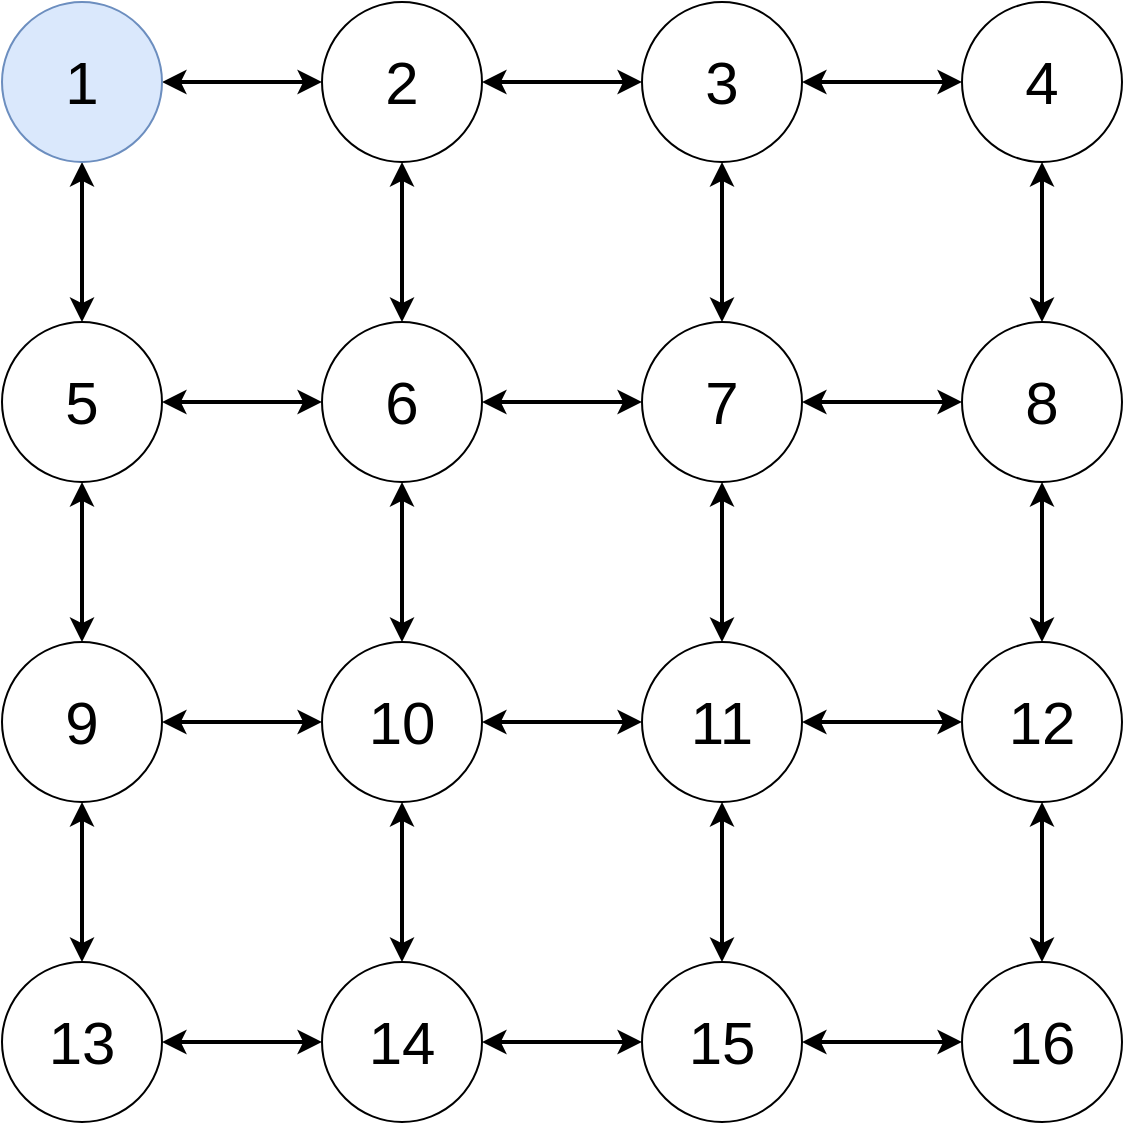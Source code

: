 <mxfile version="19.0.3" type="device"><diagram id="3oUQJIse2W40-PFRRlnk" name="Page-1"><mxGraphModel dx="1186" dy="765" grid="1" gridSize="10" guides="1" tooltips="1" connect="1" arrows="1" fold="1" page="0" pageScale="1" pageWidth="850" pageHeight="1100" math="0" shadow="0"><root><mxCell id="0"/><mxCell id="1" parent="0"/><mxCell id="aY4kjllALJqmGo_ze0eg-17" style="edgeStyle=orthogonalEdgeStyle;rounded=0;orthogonalLoop=1;jettySize=auto;html=1;exitX=1;exitY=0.5;exitDx=0;exitDy=0;entryX=0;entryY=0.5;entryDx=0;entryDy=0;strokeWidth=2;startArrow=classic;startFill=1;fontSize=30;" edge="1" parent="1" source="aY4kjllALJqmGo_ze0eg-1" target="aY4kjllALJqmGo_ze0eg-2"><mxGeometry relative="1" as="geometry"/></mxCell><mxCell id="aY4kjllALJqmGo_ze0eg-20" style="edgeStyle=orthogonalEdgeStyle;rounded=0;orthogonalLoop=1;jettySize=auto;html=1;exitX=0.5;exitY=1;exitDx=0;exitDy=0;entryX=0.5;entryY=0;entryDx=0;entryDy=0;strokeWidth=2;startArrow=classic;startFill=1;fontSize=30;" edge="1" parent="1" source="aY4kjllALJqmGo_ze0eg-1" target="aY4kjllALJqmGo_ze0eg-5"><mxGeometry relative="1" as="geometry"/></mxCell><mxCell id="aY4kjllALJqmGo_ze0eg-1" value="1" style="ellipse;whiteSpace=wrap;html=1;aspect=fixed;fontSize=30;fillColor=#dae8fc;strokeColor=#6c8ebf;" vertex="1" parent="1"><mxGeometry x="280" y="240" width="80" height="80" as="geometry"/></mxCell><mxCell id="aY4kjllALJqmGo_ze0eg-18" style="edgeStyle=orthogonalEdgeStyle;rounded=0;orthogonalLoop=1;jettySize=auto;html=1;exitX=1;exitY=0.5;exitDx=0;exitDy=0;entryX=0;entryY=0.5;entryDx=0;entryDy=0;strokeWidth=2;startArrow=classic;startFill=1;fontSize=30;" edge="1" parent="1" source="aY4kjllALJqmGo_ze0eg-2" target="aY4kjllALJqmGo_ze0eg-3"><mxGeometry relative="1" as="geometry"/></mxCell><mxCell id="aY4kjllALJqmGo_ze0eg-2" value="2" style="ellipse;whiteSpace=wrap;html=1;aspect=fixed;fontSize=30;" vertex="1" parent="1"><mxGeometry x="440" y="240" width="80" height="80" as="geometry"/></mxCell><mxCell id="aY4kjllALJqmGo_ze0eg-19" style="edgeStyle=orthogonalEdgeStyle;rounded=0;orthogonalLoop=1;jettySize=auto;html=1;exitX=1;exitY=0.5;exitDx=0;exitDy=0;entryX=0;entryY=0.5;entryDx=0;entryDy=0;strokeWidth=2;startArrow=classic;startFill=1;fontSize=30;" edge="1" parent="1" source="aY4kjllALJqmGo_ze0eg-3" target="aY4kjllALJqmGo_ze0eg-4"><mxGeometry relative="1" as="geometry"/></mxCell><mxCell id="aY4kjllALJqmGo_ze0eg-26" style="edgeStyle=orthogonalEdgeStyle;rounded=0;orthogonalLoop=1;jettySize=auto;html=1;exitX=0.5;exitY=1;exitDx=0;exitDy=0;entryX=0.5;entryY=0;entryDx=0;entryDy=0;strokeWidth=2;startArrow=classic;startFill=1;fontSize=30;" edge="1" parent="1" source="aY4kjllALJqmGo_ze0eg-3" target="aY4kjllALJqmGo_ze0eg-7"><mxGeometry relative="1" as="geometry"/></mxCell><mxCell id="aY4kjllALJqmGo_ze0eg-3" value="3" style="ellipse;whiteSpace=wrap;html=1;aspect=fixed;fontSize=30;" vertex="1" parent="1"><mxGeometry x="600" y="240" width="80" height="80" as="geometry"/></mxCell><mxCell id="aY4kjllALJqmGo_ze0eg-4" value="4" style="ellipse;whiteSpace=wrap;html=1;aspect=fixed;fontSize=30;" vertex="1" parent="1"><mxGeometry x="760" y="240" width="80" height="80" as="geometry"/></mxCell><mxCell id="aY4kjllALJqmGo_ze0eg-21" style="edgeStyle=orthogonalEdgeStyle;rounded=0;orthogonalLoop=1;jettySize=auto;html=1;exitX=1;exitY=0.5;exitDx=0;exitDy=0;entryX=0;entryY=0.5;entryDx=0;entryDy=0;strokeWidth=2;startArrow=classic;startFill=1;fontSize=30;" edge="1" parent="1" source="aY4kjllALJqmGo_ze0eg-5" target="aY4kjllALJqmGo_ze0eg-6"><mxGeometry relative="1" as="geometry"/></mxCell><mxCell id="aY4kjllALJqmGo_ze0eg-5" value="5" style="ellipse;whiteSpace=wrap;html=1;aspect=fixed;fontSize=30;" vertex="1" parent="1"><mxGeometry x="280" y="400" width="80" height="80" as="geometry"/></mxCell><mxCell id="aY4kjllALJqmGo_ze0eg-22" style="edgeStyle=orthogonalEdgeStyle;rounded=0;orthogonalLoop=1;jettySize=auto;html=1;exitX=0.5;exitY=0;exitDx=0;exitDy=0;entryX=0.5;entryY=1;entryDx=0;entryDy=0;strokeWidth=2;startArrow=classic;startFill=1;fontSize=30;" edge="1" parent="1" source="aY4kjllALJqmGo_ze0eg-6" target="aY4kjllALJqmGo_ze0eg-2"><mxGeometry relative="1" as="geometry"/></mxCell><mxCell id="aY4kjllALJqmGo_ze0eg-23" style="edgeStyle=orthogonalEdgeStyle;rounded=0;orthogonalLoop=1;jettySize=auto;html=1;exitX=1;exitY=0.5;exitDx=0;exitDy=0;entryX=0;entryY=0.5;entryDx=0;entryDy=0;strokeWidth=2;startArrow=classic;startFill=1;fontSize=30;" edge="1" parent="1" source="aY4kjllALJqmGo_ze0eg-6" target="aY4kjllALJqmGo_ze0eg-7"><mxGeometry relative="1" as="geometry"/></mxCell><mxCell id="aY4kjllALJqmGo_ze0eg-6" value="6" style="ellipse;whiteSpace=wrap;html=1;aspect=fixed;fontSize=30;" vertex="1" parent="1"><mxGeometry x="440" y="400" width="80" height="80" as="geometry"/></mxCell><mxCell id="aY4kjllALJqmGo_ze0eg-24" style="edgeStyle=orthogonalEdgeStyle;rounded=0;orthogonalLoop=1;jettySize=auto;html=1;exitX=1;exitY=0.5;exitDx=0;exitDy=0;entryX=0;entryY=0.5;entryDx=0;entryDy=0;strokeWidth=2;startArrow=classic;startFill=1;fontSize=30;" edge="1" parent="1" source="aY4kjllALJqmGo_ze0eg-7" target="aY4kjllALJqmGo_ze0eg-8"><mxGeometry relative="1" as="geometry"/></mxCell><mxCell id="aY4kjllALJqmGo_ze0eg-7" value="7" style="ellipse;whiteSpace=wrap;html=1;aspect=fixed;fontSize=30;" vertex="1" parent="1"><mxGeometry x="600" y="400" width="80" height="80" as="geometry"/></mxCell><mxCell id="aY4kjllALJqmGo_ze0eg-25" style="edgeStyle=orthogonalEdgeStyle;rounded=0;orthogonalLoop=1;jettySize=auto;html=1;exitX=0.5;exitY=0;exitDx=0;exitDy=0;entryX=0.5;entryY=1;entryDx=0;entryDy=0;strokeWidth=2;startArrow=classic;startFill=1;fontSize=30;" edge="1" parent="1" source="aY4kjllALJqmGo_ze0eg-8" target="aY4kjllALJqmGo_ze0eg-4"><mxGeometry relative="1" as="geometry"/></mxCell><mxCell id="aY4kjllALJqmGo_ze0eg-8" value="8" style="ellipse;whiteSpace=wrap;html=1;aspect=fixed;fontSize=30;" vertex="1" parent="1"><mxGeometry x="760" y="400" width="80" height="80" as="geometry"/></mxCell><mxCell id="aY4kjllALJqmGo_ze0eg-27" style="edgeStyle=orthogonalEdgeStyle;rounded=0;orthogonalLoop=1;jettySize=auto;html=1;exitX=1;exitY=0.5;exitDx=0;exitDy=0;entryX=0;entryY=0.5;entryDx=0;entryDy=0;startArrow=classic;startFill=1;strokeWidth=2;fontSize=30;" edge="1" parent="1" source="aY4kjllALJqmGo_ze0eg-9" target="aY4kjllALJqmGo_ze0eg-10"><mxGeometry relative="1" as="geometry"/></mxCell><mxCell id="aY4kjllALJqmGo_ze0eg-29" style="edgeStyle=orthogonalEdgeStyle;rounded=0;orthogonalLoop=1;jettySize=auto;html=1;exitX=0.5;exitY=0;exitDx=0;exitDy=0;entryX=0.5;entryY=1;entryDx=0;entryDy=0;strokeWidth=2;startArrow=classic;startFill=1;fontSize=30;" edge="1" parent="1" source="aY4kjllALJqmGo_ze0eg-9" target="aY4kjllALJqmGo_ze0eg-5"><mxGeometry relative="1" as="geometry"/></mxCell><mxCell id="aY4kjllALJqmGo_ze0eg-9" value="9" style="ellipse;whiteSpace=wrap;html=1;aspect=fixed;fontSize=30;" vertex="1" parent="1"><mxGeometry x="280" y="560" width="80" height="80" as="geometry"/></mxCell><mxCell id="aY4kjllALJqmGo_ze0eg-28" style="edgeStyle=orthogonalEdgeStyle;rounded=0;orthogonalLoop=1;jettySize=auto;html=1;exitX=0.5;exitY=0;exitDx=0;exitDy=0;entryX=0.5;entryY=1;entryDx=0;entryDy=0;strokeWidth=2;startArrow=classic;startFill=1;fontSize=30;" edge="1" parent="1" source="aY4kjllALJqmGo_ze0eg-10" target="aY4kjllALJqmGo_ze0eg-6"><mxGeometry relative="1" as="geometry"/></mxCell><mxCell id="aY4kjllALJqmGo_ze0eg-30" style="edgeStyle=orthogonalEdgeStyle;rounded=0;orthogonalLoop=1;jettySize=auto;html=1;exitX=1;exitY=0.5;exitDx=0;exitDy=0;entryX=0;entryY=0.5;entryDx=0;entryDy=0;startArrow=classic;startFill=1;strokeWidth=2;fontSize=30;" edge="1" parent="1" source="aY4kjllALJqmGo_ze0eg-10" target="aY4kjllALJqmGo_ze0eg-11"><mxGeometry relative="1" as="geometry"/></mxCell><mxCell id="aY4kjllALJqmGo_ze0eg-10" value="10" style="ellipse;whiteSpace=wrap;html=1;aspect=fixed;fontSize=30;" vertex="1" parent="1"><mxGeometry x="440" y="560" width="80" height="80" as="geometry"/></mxCell><mxCell id="aY4kjllALJqmGo_ze0eg-31" style="edgeStyle=orthogonalEdgeStyle;rounded=0;orthogonalLoop=1;jettySize=auto;html=1;exitX=0.5;exitY=0;exitDx=0;exitDy=0;entryX=0.5;entryY=1;entryDx=0;entryDy=0;strokeWidth=2;startArrow=classic;startFill=1;fontSize=30;" edge="1" parent="1" source="aY4kjllALJqmGo_ze0eg-11" target="aY4kjllALJqmGo_ze0eg-7"><mxGeometry relative="1" as="geometry"/></mxCell><mxCell id="aY4kjllALJqmGo_ze0eg-32" style="edgeStyle=orthogonalEdgeStyle;rounded=0;orthogonalLoop=1;jettySize=auto;html=1;exitX=1;exitY=0.5;exitDx=0;exitDy=0;entryX=0;entryY=0.5;entryDx=0;entryDy=0;startArrow=classic;startFill=1;strokeWidth=2;fontSize=30;" edge="1" parent="1" source="aY4kjllALJqmGo_ze0eg-11" target="aY4kjllALJqmGo_ze0eg-12"><mxGeometry relative="1" as="geometry"/></mxCell><mxCell id="aY4kjllALJqmGo_ze0eg-11" value="11" style="ellipse;whiteSpace=wrap;html=1;aspect=fixed;fontSize=30;" vertex="1" parent="1"><mxGeometry x="600" y="560" width="80" height="80" as="geometry"/></mxCell><mxCell id="aY4kjllALJqmGo_ze0eg-33" style="edgeStyle=orthogonalEdgeStyle;rounded=0;orthogonalLoop=1;jettySize=auto;html=1;exitX=0.5;exitY=0;exitDx=0;exitDy=0;entryX=0.5;entryY=1;entryDx=0;entryDy=0;strokeWidth=2;startArrow=classic;startFill=1;fontSize=30;" edge="1" parent="1" source="aY4kjllALJqmGo_ze0eg-12" target="aY4kjllALJqmGo_ze0eg-8"><mxGeometry relative="1" as="geometry"/></mxCell><mxCell id="aY4kjllALJqmGo_ze0eg-34" style="edgeStyle=orthogonalEdgeStyle;rounded=0;orthogonalLoop=1;jettySize=auto;html=1;exitX=0.5;exitY=1;exitDx=0;exitDy=0;entryX=0.5;entryY=0;entryDx=0;entryDy=0;startArrow=classic;startFill=1;strokeWidth=2;fontSize=30;" edge="1" parent="1" source="aY4kjllALJqmGo_ze0eg-12" target="aY4kjllALJqmGo_ze0eg-16"><mxGeometry relative="1" as="geometry"/></mxCell><mxCell id="aY4kjllALJqmGo_ze0eg-12" value="12" style="ellipse;whiteSpace=wrap;html=1;aspect=fixed;fontSize=30;" vertex="1" parent="1"><mxGeometry x="760" y="560" width="80" height="80" as="geometry"/></mxCell><mxCell id="aY4kjllALJqmGo_ze0eg-40" style="edgeStyle=orthogonalEdgeStyle;rounded=0;orthogonalLoop=1;jettySize=auto;html=1;exitX=0.5;exitY=0;exitDx=0;exitDy=0;entryX=0.5;entryY=1;entryDx=0;entryDy=0;startArrow=classic;startFill=1;strokeWidth=2;fontSize=30;" edge="1" parent="1" source="aY4kjllALJqmGo_ze0eg-13" target="aY4kjllALJqmGo_ze0eg-9"><mxGeometry relative="1" as="geometry"/></mxCell><mxCell id="aY4kjllALJqmGo_ze0eg-13" value="13" style="ellipse;whiteSpace=wrap;html=1;aspect=fixed;fontSize=30;" vertex="1" parent="1"><mxGeometry x="280" y="720" width="80" height="80" as="geometry"/></mxCell><mxCell id="aY4kjllALJqmGo_ze0eg-37" style="edgeStyle=orthogonalEdgeStyle;rounded=0;orthogonalLoop=1;jettySize=auto;html=1;exitX=0.5;exitY=0;exitDx=0;exitDy=0;entryX=0.5;entryY=1;entryDx=0;entryDy=0;startArrow=classic;startFill=1;strokeWidth=2;fontSize=30;" edge="1" parent="1" source="aY4kjllALJqmGo_ze0eg-14" target="aY4kjllALJqmGo_ze0eg-10"><mxGeometry relative="1" as="geometry"/></mxCell><mxCell id="aY4kjllALJqmGo_ze0eg-39" style="edgeStyle=orthogonalEdgeStyle;rounded=0;orthogonalLoop=1;jettySize=auto;html=1;exitX=0;exitY=0.5;exitDx=0;exitDy=0;entryX=1;entryY=0.5;entryDx=0;entryDy=0;strokeWidth=2;startArrow=classic;startFill=1;fontSize=30;" edge="1" parent="1" source="aY4kjllALJqmGo_ze0eg-14" target="aY4kjllALJqmGo_ze0eg-13"><mxGeometry relative="1" as="geometry"/></mxCell><mxCell id="aY4kjllALJqmGo_ze0eg-14" value="14" style="ellipse;whiteSpace=wrap;html=1;aspect=fixed;fontSize=30;" vertex="1" parent="1"><mxGeometry x="440" y="720" width="80" height="80" as="geometry"/></mxCell><mxCell id="aY4kjllALJqmGo_ze0eg-35" style="edgeStyle=orthogonalEdgeStyle;rounded=0;orthogonalLoop=1;jettySize=auto;html=1;exitX=1;exitY=0.5;exitDx=0;exitDy=0;entryX=0;entryY=0.5;entryDx=0;entryDy=0;strokeWidth=2;startArrow=classic;startFill=1;fontSize=30;" edge="1" parent="1" source="aY4kjllALJqmGo_ze0eg-15" target="aY4kjllALJqmGo_ze0eg-16"><mxGeometry relative="1" as="geometry"/></mxCell><mxCell id="aY4kjllALJqmGo_ze0eg-36" style="edgeStyle=orthogonalEdgeStyle;rounded=0;orthogonalLoop=1;jettySize=auto;html=1;exitX=0.5;exitY=0;exitDx=0;exitDy=0;entryX=0.5;entryY=1;entryDx=0;entryDy=0;startArrow=classic;startFill=1;strokeWidth=2;fontSize=30;" edge="1" parent="1" source="aY4kjllALJqmGo_ze0eg-15" target="aY4kjllALJqmGo_ze0eg-11"><mxGeometry relative="1" as="geometry"/></mxCell><mxCell id="aY4kjllALJqmGo_ze0eg-38" style="edgeStyle=orthogonalEdgeStyle;rounded=0;orthogonalLoop=1;jettySize=auto;html=1;exitX=0;exitY=0.5;exitDx=0;exitDy=0;entryX=1;entryY=0.5;entryDx=0;entryDy=0;strokeWidth=2;startArrow=classic;startFill=1;fontSize=30;" edge="1" parent="1" source="aY4kjllALJqmGo_ze0eg-15" target="aY4kjllALJqmGo_ze0eg-14"><mxGeometry relative="1" as="geometry"/></mxCell><mxCell id="aY4kjllALJqmGo_ze0eg-15" value="15" style="ellipse;whiteSpace=wrap;html=1;aspect=fixed;fontSize=30;" vertex="1" parent="1"><mxGeometry x="600" y="720" width="80" height="80" as="geometry"/></mxCell><mxCell id="aY4kjllALJqmGo_ze0eg-16" value="16" style="ellipse;whiteSpace=wrap;html=1;aspect=fixed;fontSize=30;" vertex="1" parent="1"><mxGeometry x="760" y="720" width="80" height="80" as="geometry"/></mxCell></root></mxGraphModel></diagram></mxfile>